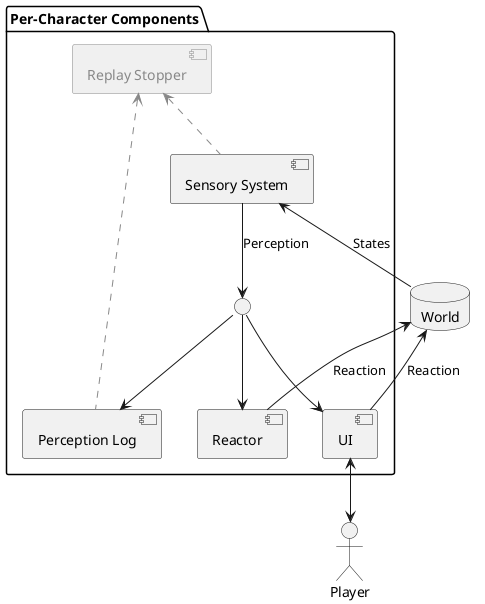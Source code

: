 @startuml

actor Player

package "Per-Character Components" {
    [Replay Stopper] <<inactive>> as RS
    () " " as Dot1

    RS <.. [Perception Log] #888888
    RS <.. [Sensory System] #888888
    [Sensory System] --> Dot1 : Perception
    Dot1 --> [Perception Log]
    Dot1 --> [UI]
    Dot1 --> [Reactor]
    [UI] <--> Player
}

database World

World --> [Sensory System] : States
World <-- [Reactor] : Reaction
[UI] --> World : Reaction

skinparam component {
  backgroundColor<<inactive>> #f0f0f0
  borderColor<<inactive>> #888888
  fontColor<<inactive>> #888888
  stereotypeFontColor<<inactive>> #888888
}

hide stereotype

@enduml
